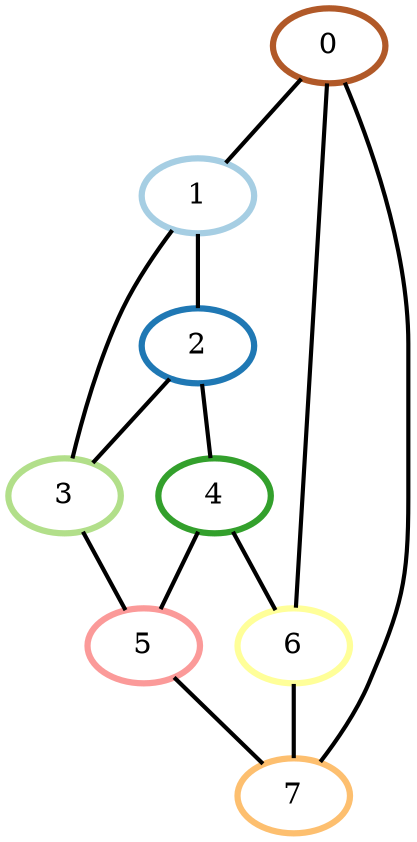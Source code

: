 graph G {
    0 [penwidth=3,label="0",color=12, colorscheme=paired12]
    1 [penwidth=3,label="1",color=1, colorscheme=paired12]
    2 [penwidth=3,label="2",color=2, colorscheme=paired12]
    3 [penwidth=3,label="3",color=3, colorscheme=paired12]
    4 [penwidth=3,label="4",color=4, colorscheme=paired12]
    5 [penwidth=3,label="5",color=5, colorscheme=paired12]
    6 [penwidth=3,label="6",color=11, colorscheme=paired12]
    7 [penwidth=3,label="7",color=7, colorscheme=paired12]

    0--1 [penwidth=2]
    0--6 [penwidth=2]
    0--7 [penwidth=2]
    1--2 [penwidth=2]
    1--3 [penwidth=2]
    2--3 [penwidth=2]
    2--4 [penwidth=2]
    3--5 [penwidth=2]
    4--5 [penwidth=2]
    4--6 [penwidth=2]
    5--7 [penwidth=2]
    6--7 [penwidth=2]
}